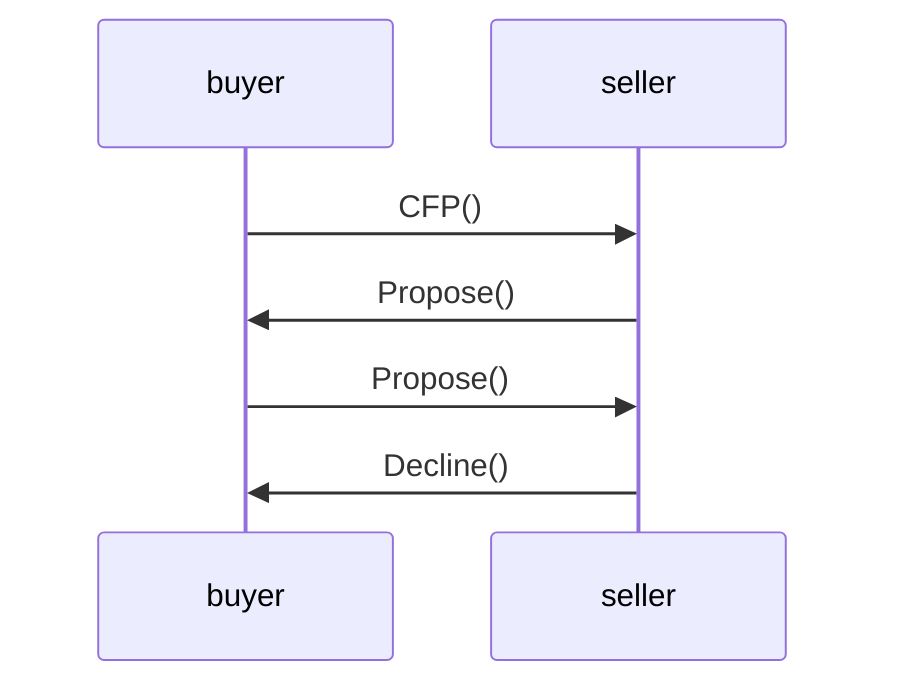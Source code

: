 sequenceDiagram
buyer->>seller:CFP()
seller->>buyer:Propose()
buyer->>seller:Propose()
seller->>buyer:Decline()